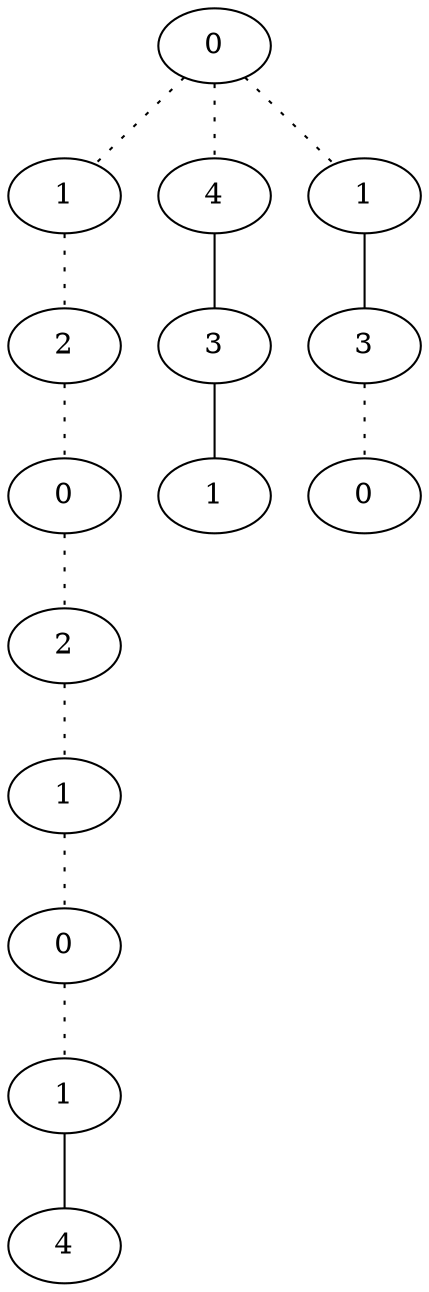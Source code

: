 graph {
a0[label=0];
a1[label=1];
a2[label=2];
a3[label=0];
a4[label=2];
a5[label=1];
a6[label=0];
a7[label=1];
a8[label=4];
a9[label=4];
a10[label=3];
a11[label=1];
a12[label=1];
a13[label=3];
a14[label=0];
a0 -- a1 [style=dotted];
a0 -- a9 [style=dotted];
a0 -- a12 [style=dotted];
a1 -- a2 [style=dotted];
a2 -- a3 [style=dotted];
a3 -- a4 [style=dotted];
a4 -- a5 [style=dotted];
a5 -- a6 [style=dotted];
a6 -- a7 [style=dotted];
a7 -- a8;
a9 -- a10;
a10 -- a11;
a12 -- a13;
a13 -- a14 [style=dotted];
}
